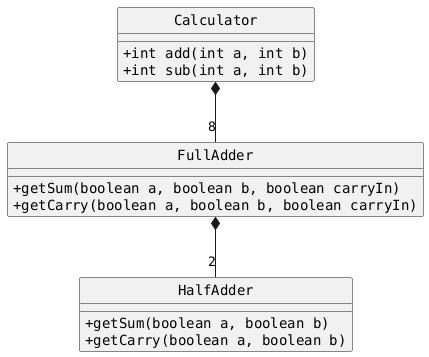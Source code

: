 
@startuml
hide circle
skinparam defaultFontName Monospaced
skinparam monochrome true
skinparam classAttributeIconSize 0

class Calculator{
	+int add(int a, int b)
	+int sub(int a, int b)
}
class HalfAdder{
    	+getSum(boolean a, boolean b)
    	+getCarry(boolean a, boolean b)	
}

class FullAdder{
    	+getSum(boolean a, boolean b, boolean carryIn)
    	+getCarry(boolean a, boolean b, boolean carryIn)	
}


Calculator *-- "8" FullAdder
FullAdder *-- "2" HalfAdder

@enduml